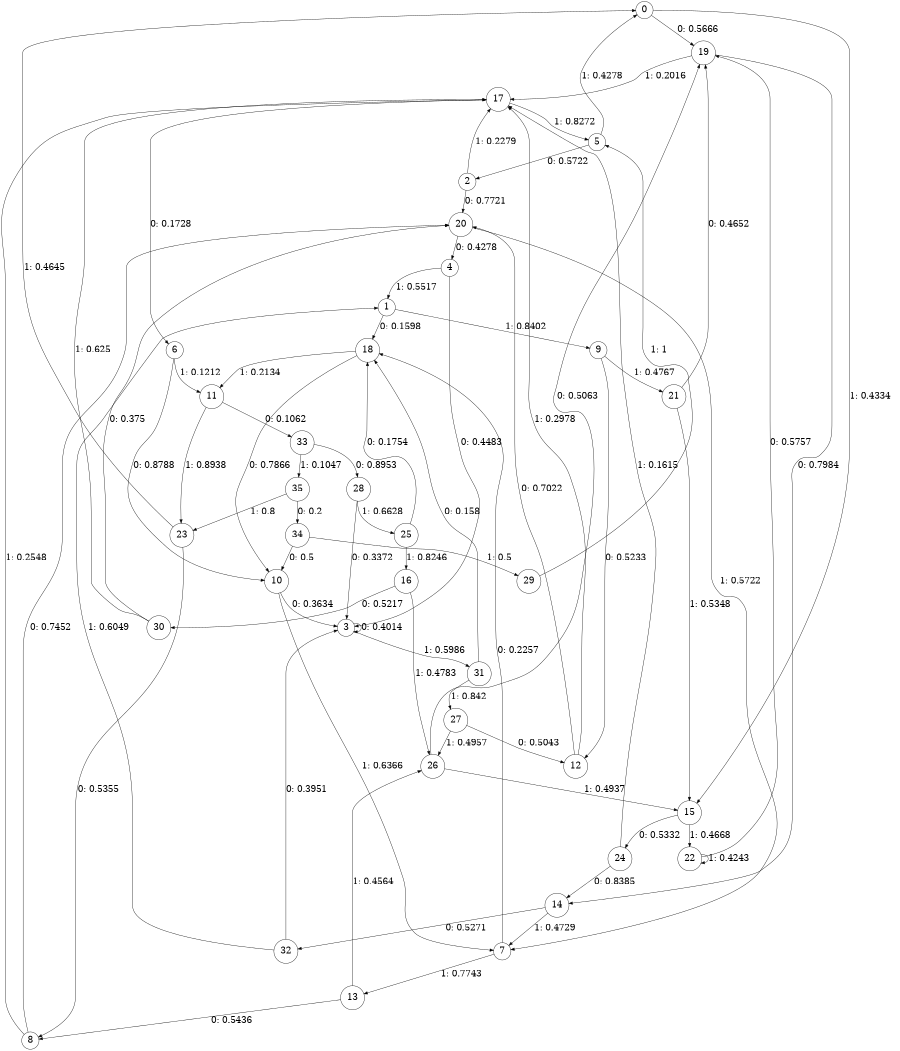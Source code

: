 digraph "ch6randomL9" {
size = "6,8.5";
ratio = "fill";
node [shape = circle];
node [fontsize = 24];
edge [fontsize = 24];
0 -> 19 [label = "0: 0.5666   "];
0 -> 15 [label = "1: 0.4334   "];
1 -> 18 [label = "0: 0.1598   "];
1 -> 9 [label = "1: 0.8402   "];
2 -> 20 [label = "0: 0.7721   "];
2 -> 17 [label = "1: 0.2279   "];
3 -> 3 [label = "0: 0.4014   "];
3 -> 31 [label = "1: 0.5986   "];
4 -> 3 [label = "0: 0.4483   "];
4 -> 1 [label = "1: 0.5517   "];
5 -> 2 [label = "0: 0.5722   "];
5 -> 0 [label = "1: 0.4278   "];
6 -> 10 [label = "0: 0.8788   "];
6 -> 11 [label = "1: 0.1212   "];
7 -> 18 [label = "0: 0.2257   "];
7 -> 13 [label = "1: 0.7743   "];
8 -> 20 [label = "0: 0.7452   "];
8 -> 17 [label = "1: 0.2548   "];
9 -> 12 [label = "0: 0.5233   "];
9 -> 21 [label = "1: 0.4767   "];
10 -> 3 [label = "0: 0.3634   "];
10 -> 7 [label = "1: 0.6366   "];
11 -> 33 [label = "0: 0.1062   "];
11 -> 23 [label = "1: 0.8938   "];
12 -> 20 [label = "0: 0.7022   "];
12 -> 17 [label = "1: 0.2978   "];
13 -> 8 [label = "0: 0.5436   "];
13 -> 26 [label = "1: 0.4564   "];
14 -> 32 [label = "0: 0.5271   "];
14 -> 7 [label = "1: 0.4729   "];
15 -> 24 [label = "0: 0.5332   "];
15 -> 22 [label = "1: 0.4668   "];
16 -> 30 [label = "0: 0.5217   "];
16 -> 26 [label = "1: 0.4783   "];
17 -> 6 [label = "0: 0.1728   "];
17 -> 5 [label = "1: 0.8272   "];
18 -> 10 [label = "0: 0.7866   "];
18 -> 11 [label = "1: 0.2134   "];
19 -> 14 [label = "0: 0.7984   "];
19 -> 17 [label = "1: 0.2016   "];
20 -> 4 [label = "0: 0.4278   "];
20 -> 7 [label = "1: 0.5722   "];
21 -> 19 [label = "0: 0.4652   "];
21 -> 15 [label = "1: 0.5348   "];
22 -> 19 [label = "0: 0.5757   "];
22 -> 22 [label = "1: 0.4243   "];
23 -> 8 [label = "0: 0.5355   "];
23 -> 0 [label = "1: 0.4645   "];
24 -> 14 [label = "0: 0.8385   "];
24 -> 17 [label = "1: 0.1615   "];
25 -> 18 [label = "0: 0.1754   "];
25 -> 16 [label = "1: 0.8246   "];
26 -> 19 [label = "0: 0.5063   "];
26 -> 15 [label = "1: 0.4937   "];
27 -> 12 [label = "0: 0.5043   "];
27 -> 26 [label = "1: 0.4957   "];
28 -> 3 [label = "0: 0.3372   "];
28 -> 25 [label = "1: 0.6628   "];
29 -> 5 [label = "1: 1        "];
30 -> 20 [label = "0: 0.375    "];
30 -> 17 [label = "1: 0.625    "];
31 -> 18 [label = "0: 0.158    "];
31 -> 27 [label = "1: 0.842    "];
32 -> 3 [label = "0: 0.3951   "];
32 -> 1 [label = "1: 0.6049   "];
33 -> 28 [label = "0: 0.8953   "];
33 -> 35 [label = "1: 0.1047   "];
34 -> 10 [label = "0: 0.5      "];
34 -> 29 [label = "1: 0.5      "];
35 -> 34 [label = "0: 0.2      "];
35 -> 23 [label = "1: 0.8      "];
}